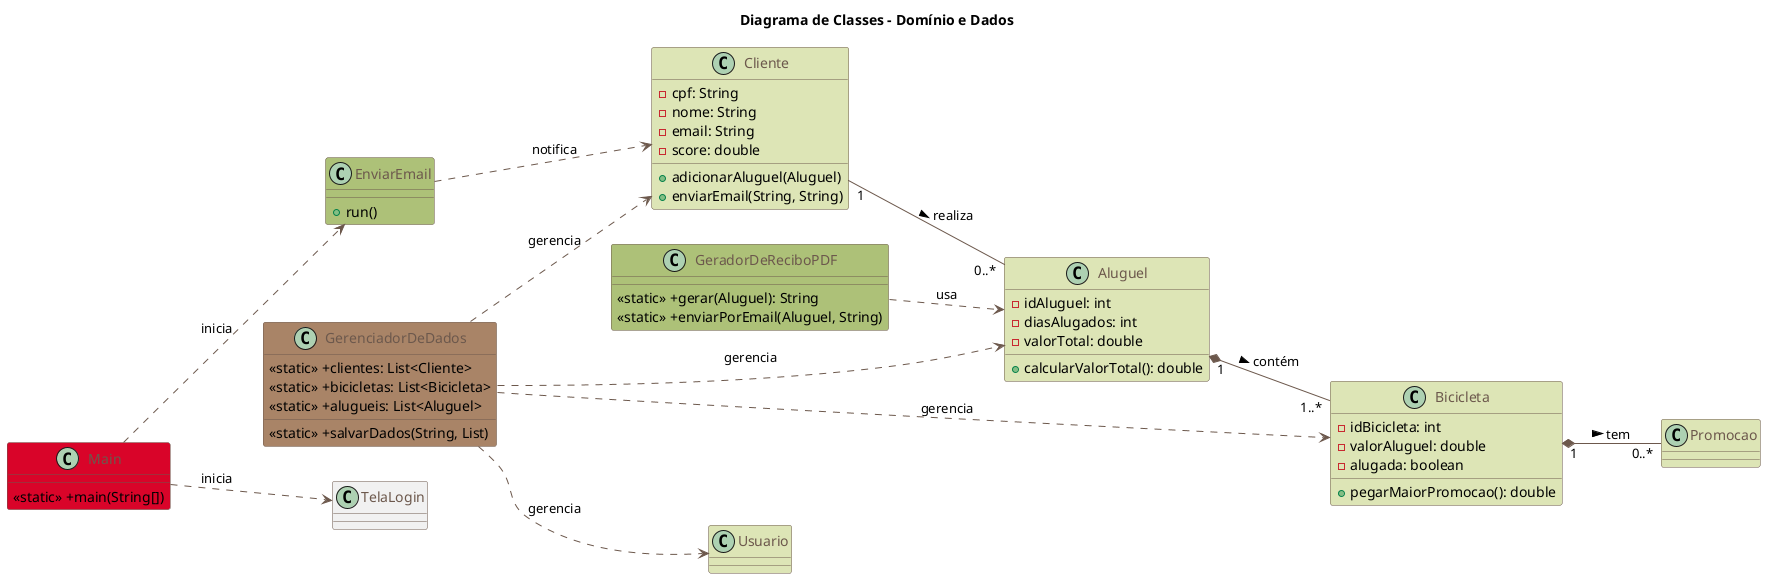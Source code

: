 @startuml
' Título do Diagrama
title Diagrama de Classes - Domínio e Dados

' Direção do layout
left to right direction

' Definições de Estilo baseadas em PaletaCores.java
skinparam class {
    BorderColor #6c584c
    ArrowColor #6c584c
    FontColor #6c584c
}

' Classes
class Cliente #dde5b6 {
  -cpf: String
  -nome: String
  -email: String
  -score: double
  +adicionarAluguel(Aluguel)
  +enviarEmail(String, String)
}

class Aluguel #dde5b6 {
  -idAluguel: int
  -diasAlugados: int
  -valorTotal: double
  +calcularValorTotal(): double
}

class Bicicleta #dde5b6 {
  -idBicicleta: int
  -valorAluguel: double
  -alugada: boolean
  +pegarMaiorPromocao(): double
}

class Promocao #dde5b6
class Usuario #dde5b6

class GeradorDeReciboPDF #adc178 {
  <<static>> +gerar(Aluguel): String
  <<static>> +enviarPorEmail(Aluguel, String)
}

class EnviarEmail #adc178 {
  +run()
}

class GerenciadorDeDados #a98467 {
  <<static>> +clientes: List<Cliente>
  <<static>> +bicicletas: List<Bicicleta>
  <<static>> +alugueis: List<Aluguel>
  <<static>> +salvarDados(String, List)
}

class Main #d90429 {
  <<static>> +main(String[])
}

' Relacionamentos
Cliente "1" -- "0..*" Aluguel : realiza >
Aluguel "1" *-- "1..*" Bicicleta : contém >
Bicicleta "1" *-- "0..*" Promocao : tem >

GerenciadorDeDados ..> Cliente : gerencia
GerenciadorDeDados ..> Bicicleta : gerencia
GerenciadorDeDados ..> Aluguel : gerencia
GerenciadorDeDados ..> Usuario : gerencia

GeradorDeReciboPDF ..> Aluguel : usa
EnviarEmail ..> Cliente : notifica

Main ..> EnviarEmail : inicia
Main ..> TelaLogin : inicia

@enduml